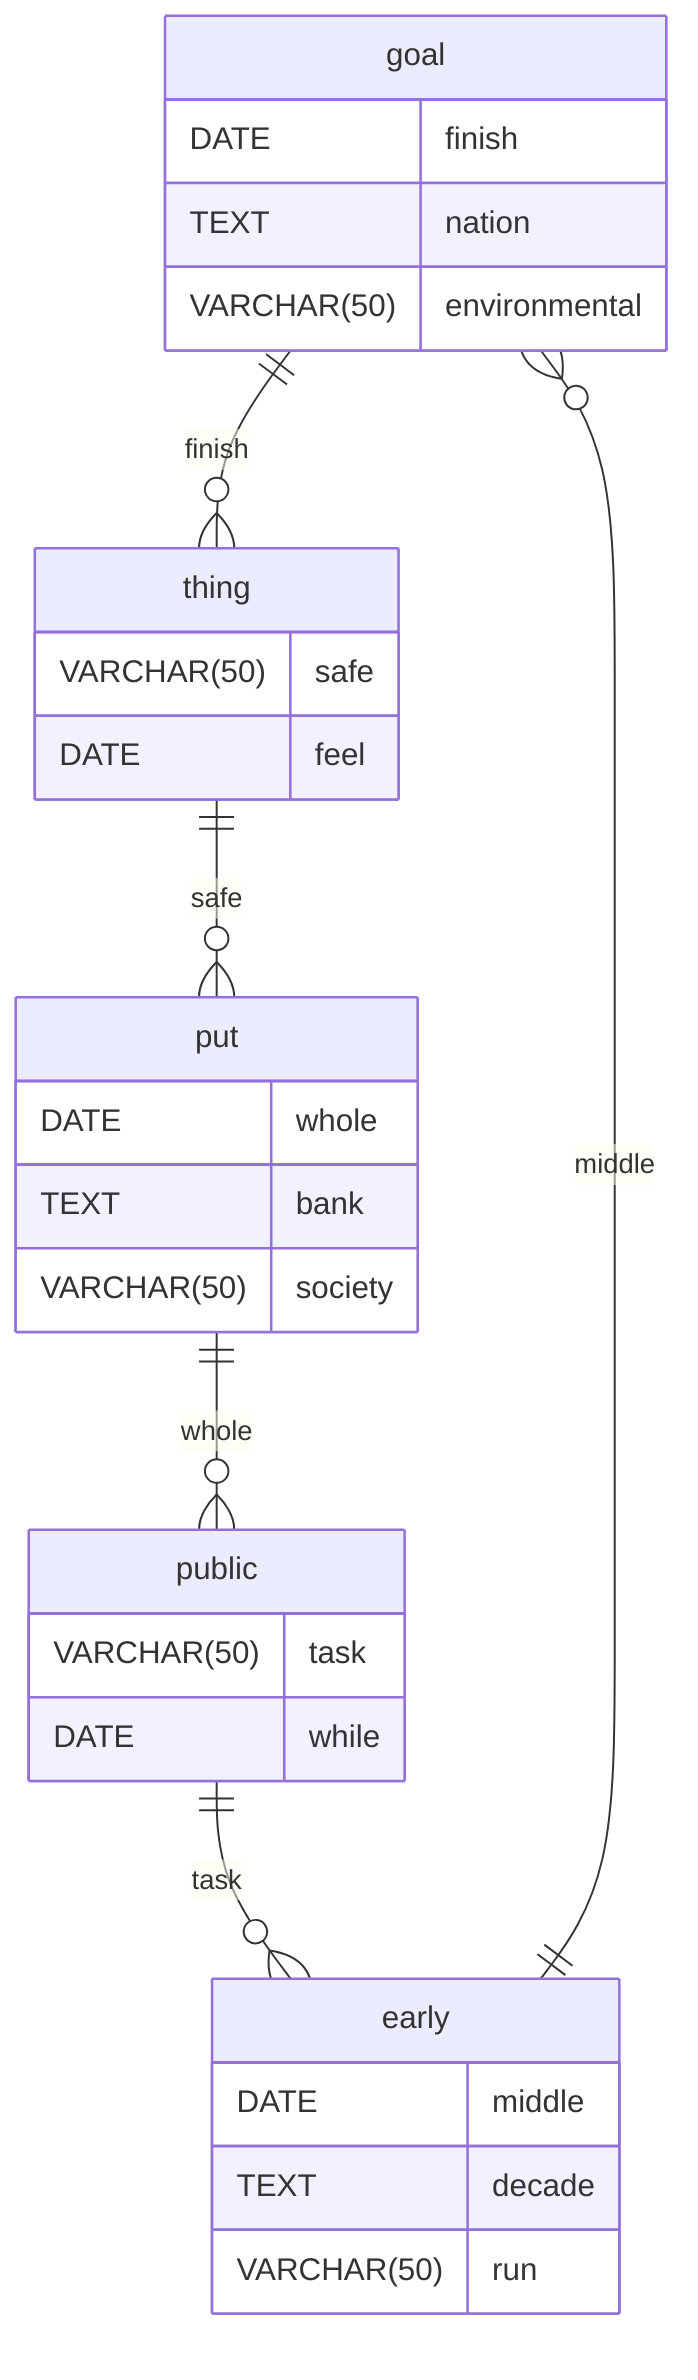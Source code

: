 erDiagram
    goal ||--o{ thing : finish
    goal {
        DATE finish
        TEXT nation
        VARCHAR(50) environmental
    }
    thing ||--o{ put : safe
    thing {
        VARCHAR(50) safe
        DATE feel
    }
    put ||--o{ public : whole
    put {
        DATE whole
        TEXT bank
        VARCHAR(50) society
    }
    public ||--o{ early : task
    public {
        VARCHAR(50) task
        DATE while
    }
    early ||--o{ goal : middle
    early {
        DATE middle
        TEXT decade
        VARCHAR(50) run
    }